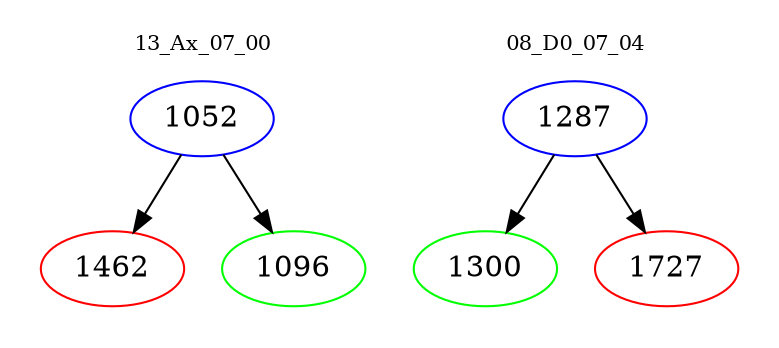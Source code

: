 digraph{
subgraph cluster_0 {
color = white
label = "13_Ax_07_00";
fontsize=10;
T0_1052 [label="1052", color="blue"]
T0_1052 -> T0_1462 [color="black"]
T0_1462 [label="1462", color="red"]
T0_1052 -> T0_1096 [color="black"]
T0_1096 [label="1096", color="green"]
}
subgraph cluster_1 {
color = white
label = "08_D0_07_04";
fontsize=10;
T1_1287 [label="1287", color="blue"]
T1_1287 -> T1_1300 [color="black"]
T1_1300 [label="1300", color="green"]
T1_1287 -> T1_1727 [color="black"]
T1_1727 [label="1727", color="red"]
}
}
